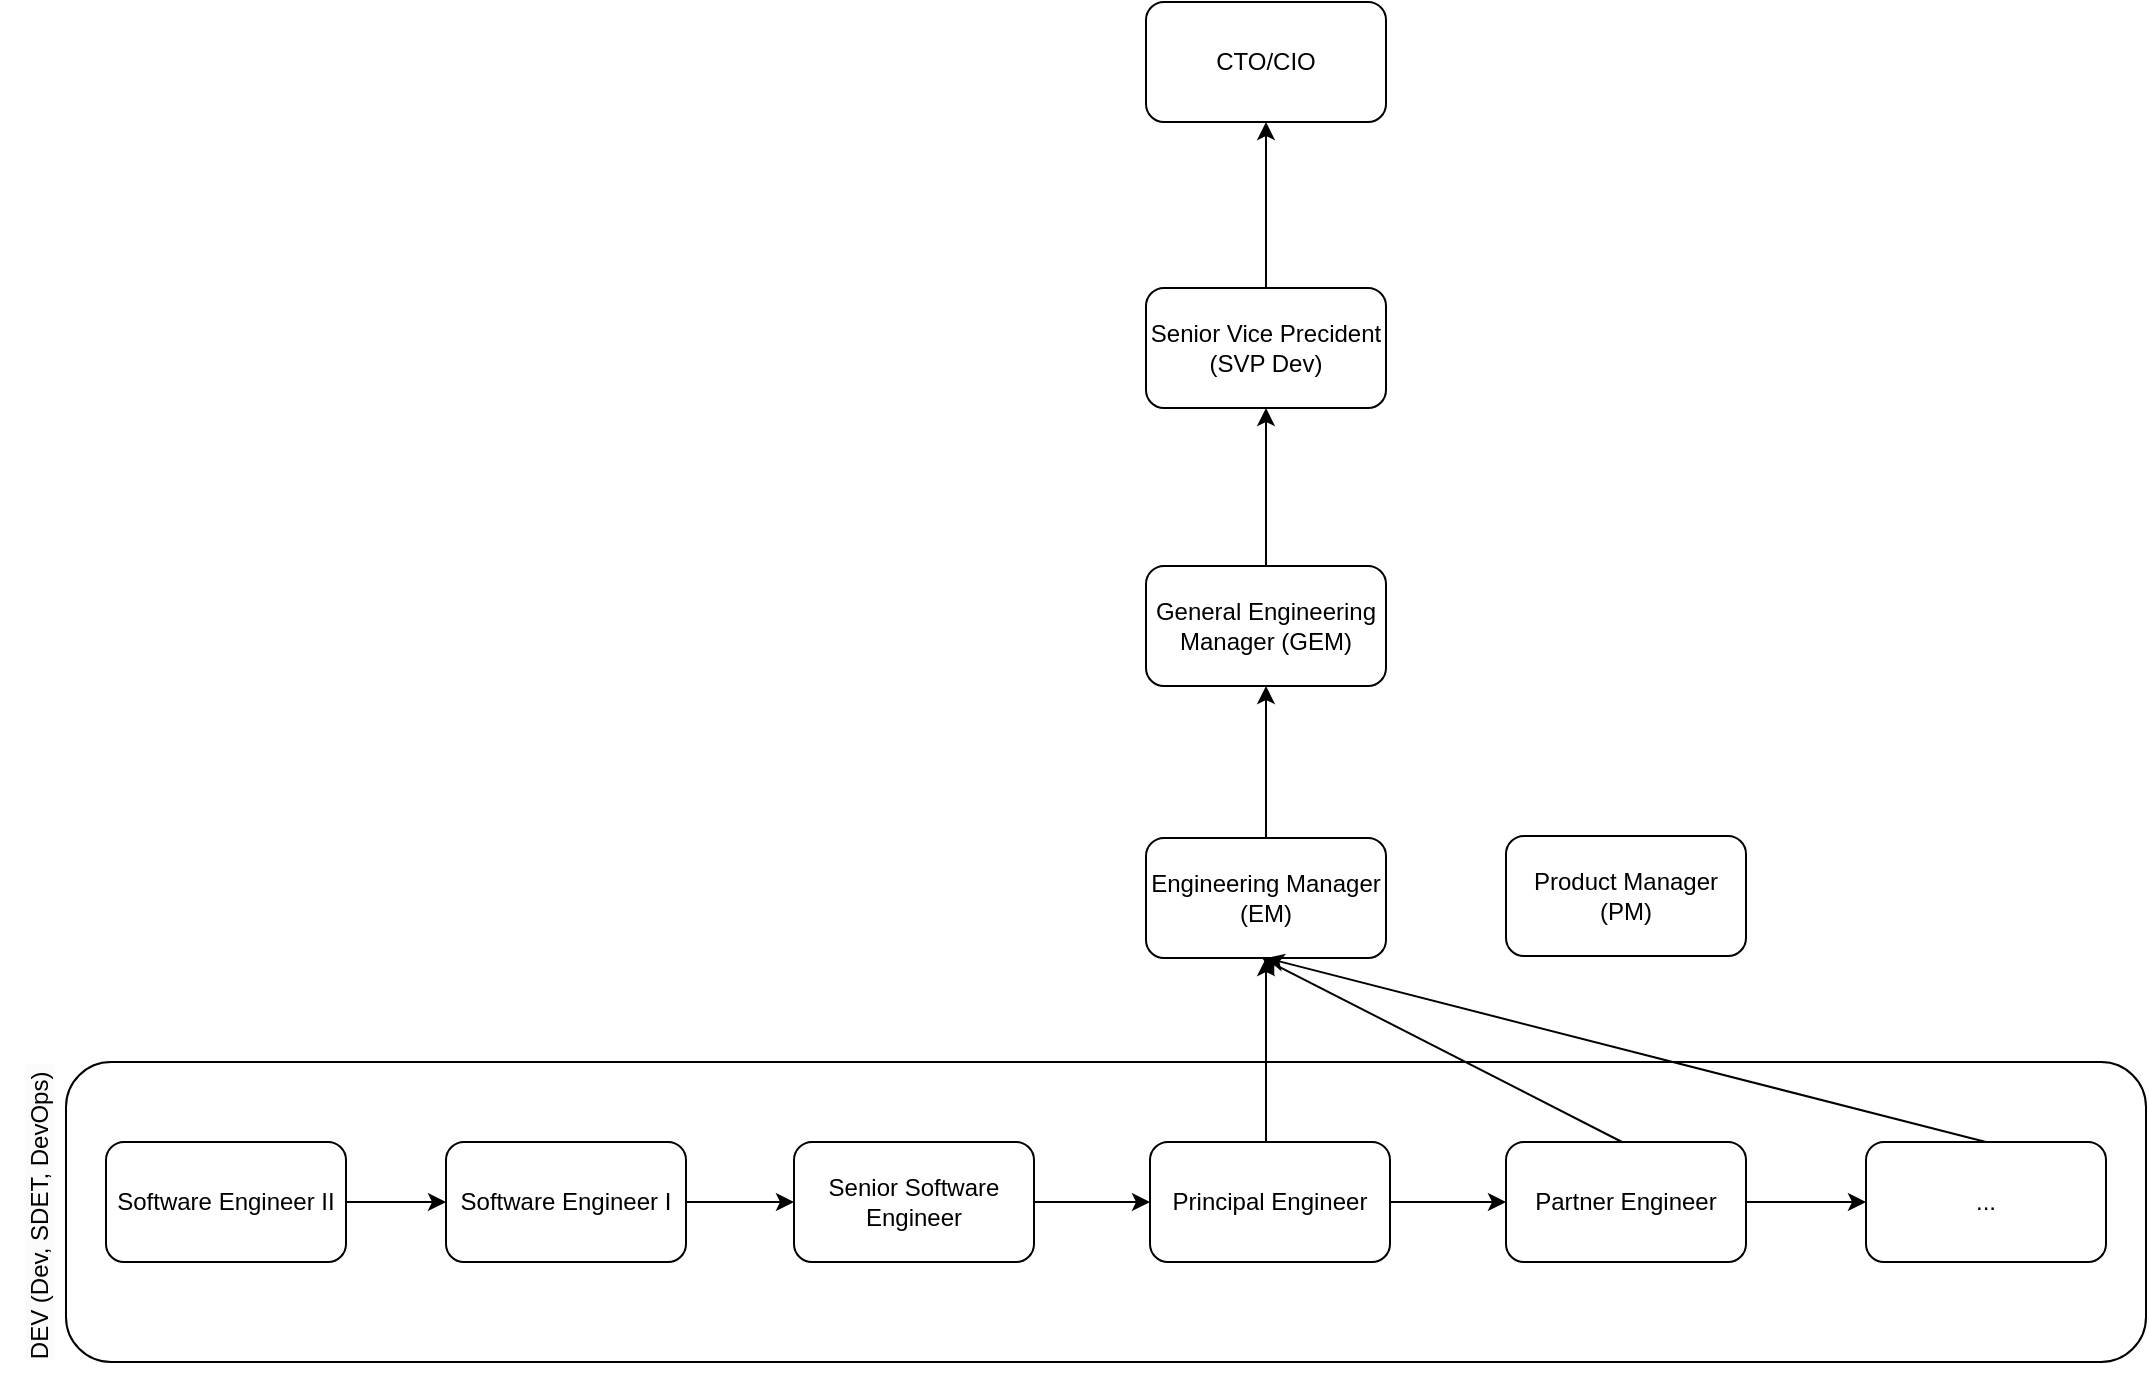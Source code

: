 <mxfile version="23.0.2" type="github">
  <diagram name="Страница — 1" id="P3ecLGZOcrYlWrDNnfcs">
    <mxGraphModel dx="1242" dy="1868" grid="1" gridSize="10" guides="1" tooltips="1" connect="1" arrows="1" fold="1" page="1" pageScale="1" pageWidth="827" pageHeight="1169" math="0" shadow="0">
      <root>
        <mxCell id="0" />
        <mxCell id="1" parent="0" />
        <mxCell id="52N1ftHzn_rj9U5-Bqpi-1" value="" style="rounded=1;whiteSpace=wrap;html=1;" vertex="1" parent="1">
          <mxGeometry x="50" y="520" width="1040" height="150" as="geometry" />
        </mxCell>
        <mxCell id="52N1ftHzn_rj9U5-Bqpi-2" value="Engineering Manager (EM)" style="rounded=1;whiteSpace=wrap;html=1;" vertex="1" parent="1">
          <mxGeometry x="590" y="408" width="120" height="60" as="geometry" />
        </mxCell>
        <mxCell id="52N1ftHzn_rj9U5-Bqpi-4" value="General Engineering Manager (GEM)" style="rounded=1;whiteSpace=wrap;html=1;" vertex="1" parent="1">
          <mxGeometry x="590" y="272" width="120" height="60" as="geometry" />
        </mxCell>
        <mxCell id="52N1ftHzn_rj9U5-Bqpi-5" value="" style="endArrow=classic;html=1;rounded=0;exitX=0.5;exitY=0;exitDx=0;exitDy=0;entryX=0.5;entryY=1;entryDx=0;entryDy=0;" edge="1" parent="1" source="52N1ftHzn_rj9U5-Bqpi-2" target="52N1ftHzn_rj9U5-Bqpi-4">
          <mxGeometry width="50" height="50" relative="1" as="geometry">
            <mxPoint x="920" y="300" as="sourcePoint" />
            <mxPoint x="970" y="250" as="targetPoint" />
          </mxGeometry>
        </mxCell>
        <mxCell id="52N1ftHzn_rj9U5-Bqpi-6" value="Senior Vice Precident (SVP Dev)" style="rounded=1;whiteSpace=wrap;html=1;" vertex="1" parent="1">
          <mxGeometry x="590" y="133" width="120" height="60" as="geometry" />
        </mxCell>
        <mxCell id="52N1ftHzn_rj9U5-Bqpi-7" value="" style="endArrow=classic;html=1;rounded=0;exitX=0.5;exitY=0;exitDx=0;exitDy=0;entryX=0.5;entryY=1;entryDx=0;entryDy=0;" edge="1" parent="1" source="52N1ftHzn_rj9U5-Bqpi-4" target="52N1ftHzn_rj9U5-Bqpi-6">
          <mxGeometry width="50" height="50" relative="1" as="geometry">
            <mxPoint x="920" y="300" as="sourcePoint" />
            <mxPoint x="970" y="250" as="targetPoint" />
          </mxGeometry>
        </mxCell>
        <mxCell id="52N1ftHzn_rj9U5-Bqpi-8" value="CTO/CIO" style="rounded=1;whiteSpace=wrap;html=1;" vertex="1" parent="1">
          <mxGeometry x="590" y="-10" width="120" height="60" as="geometry" />
        </mxCell>
        <mxCell id="52N1ftHzn_rj9U5-Bqpi-9" value="" style="endArrow=classic;html=1;rounded=0;exitX=0.5;exitY=0;exitDx=0;exitDy=0;entryX=0.5;entryY=1;entryDx=0;entryDy=0;" edge="1" parent="1" source="52N1ftHzn_rj9U5-Bqpi-6" target="52N1ftHzn_rj9U5-Bqpi-8">
          <mxGeometry width="50" height="50" relative="1" as="geometry">
            <mxPoint x="920" y="300" as="sourcePoint" />
            <mxPoint x="970" y="250" as="targetPoint" />
          </mxGeometry>
        </mxCell>
        <mxCell id="52N1ftHzn_rj9U5-Bqpi-10" value="Product Manager (PM)" style="rounded=1;whiteSpace=wrap;html=1;" vertex="1" parent="1">
          <mxGeometry x="770" y="407" width="120" height="60" as="geometry" />
        </mxCell>
        <mxCell id="52N1ftHzn_rj9U5-Bqpi-12" value="&lt;span style=&quot;color: rgb(0, 0, 0); font-family: Helvetica; font-size: 12px; font-style: normal; font-variant-ligatures: normal; font-variant-caps: normal; font-weight: 400; letter-spacing: normal; orphans: 2; text-align: center; text-indent: 0px; text-transform: none; widows: 2; word-spacing: 0px; -webkit-text-stroke-width: 0px; background-color: rgb(251, 251, 251); text-decoration-thickness: initial; text-decoration-style: initial; text-decoration-color: initial; float: none; display: inline !important;&quot;&gt;DEV (Dev, SDET, DevOps)&amp;nbsp;&lt;/span&gt;" style="text;html=1;strokeColor=none;fillColor=none;align=center;verticalAlign=middle;whiteSpace=wrap;rounded=0;horizontal=0;" vertex="1" parent="1">
          <mxGeometry x="17" y="505" width="40" height="180" as="geometry" />
        </mxCell>
        <mxCell id="52N1ftHzn_rj9U5-Bqpi-13" value="Software Engineer II" style="rounded=1;whiteSpace=wrap;html=1;" vertex="1" parent="1">
          <mxGeometry x="70" y="560" width="120" height="60" as="geometry" />
        </mxCell>
        <mxCell id="52N1ftHzn_rj9U5-Bqpi-14" value="Software Engineer I" style="rounded=1;whiteSpace=wrap;html=1;" vertex="1" parent="1">
          <mxGeometry x="240" y="560" width="120" height="60" as="geometry" />
        </mxCell>
        <mxCell id="52N1ftHzn_rj9U5-Bqpi-15" value="Senior Software Engineer" style="rounded=1;whiteSpace=wrap;html=1;" vertex="1" parent="1">
          <mxGeometry x="414" y="560" width="120" height="60" as="geometry" />
        </mxCell>
        <mxCell id="52N1ftHzn_rj9U5-Bqpi-16" value="Principal Engineer" style="rounded=1;whiteSpace=wrap;html=1;" vertex="1" parent="1">
          <mxGeometry x="592" y="560" width="120" height="60" as="geometry" />
        </mxCell>
        <mxCell id="52N1ftHzn_rj9U5-Bqpi-19" value="Partner Engineer" style="rounded=1;whiteSpace=wrap;html=1;" vertex="1" parent="1">
          <mxGeometry x="770" y="560" width="120" height="60" as="geometry" />
        </mxCell>
        <mxCell id="52N1ftHzn_rj9U5-Bqpi-20" value="..." style="rounded=1;whiteSpace=wrap;html=1;" vertex="1" parent="1">
          <mxGeometry x="950" y="560" width="120" height="60" as="geometry" />
        </mxCell>
        <mxCell id="52N1ftHzn_rj9U5-Bqpi-21" value="" style="endArrow=classic;html=1;rounded=0;entryX=0.5;entryY=1;entryDx=0;entryDy=0;" edge="1" parent="1" target="52N1ftHzn_rj9U5-Bqpi-2">
          <mxGeometry width="50" height="50" relative="1" as="geometry">
            <mxPoint x="650" y="560" as="sourcePoint" />
            <mxPoint x="560" y="300" as="targetPoint" />
          </mxGeometry>
        </mxCell>
        <mxCell id="52N1ftHzn_rj9U5-Bqpi-22" value="" style="endArrow=classic;html=1;rounded=0;exitX=1;exitY=0.5;exitDx=0;exitDy=0;" edge="1" parent="1" source="52N1ftHzn_rj9U5-Bqpi-13" target="52N1ftHzn_rj9U5-Bqpi-14">
          <mxGeometry width="50" height="50" relative="1" as="geometry">
            <mxPoint x="510" y="470" as="sourcePoint" />
            <mxPoint x="560" y="420" as="targetPoint" />
          </mxGeometry>
        </mxCell>
        <mxCell id="52N1ftHzn_rj9U5-Bqpi-23" value="" style="endArrow=classic;html=1;rounded=0;exitX=1;exitY=0.5;exitDx=0;exitDy=0;entryX=0;entryY=0.5;entryDx=0;entryDy=0;" edge="1" parent="1" source="52N1ftHzn_rj9U5-Bqpi-14" target="52N1ftHzn_rj9U5-Bqpi-15">
          <mxGeometry width="50" height="50" relative="1" as="geometry">
            <mxPoint x="510" y="470" as="sourcePoint" />
            <mxPoint x="560" y="420" as="targetPoint" />
          </mxGeometry>
        </mxCell>
        <mxCell id="52N1ftHzn_rj9U5-Bqpi-24" value="" style="endArrow=classic;html=1;rounded=0;entryX=0;entryY=0.5;entryDx=0;entryDy=0;exitX=1;exitY=0.5;exitDx=0;exitDy=0;" edge="1" parent="1" source="52N1ftHzn_rj9U5-Bqpi-15" target="52N1ftHzn_rj9U5-Bqpi-16">
          <mxGeometry width="50" height="50" relative="1" as="geometry">
            <mxPoint x="540" y="590" as="sourcePoint" />
            <mxPoint x="560" y="420" as="targetPoint" />
          </mxGeometry>
        </mxCell>
        <mxCell id="52N1ftHzn_rj9U5-Bqpi-25" value="" style="endArrow=classic;html=1;rounded=0;entryX=0;entryY=0.5;entryDx=0;entryDy=0;exitX=1;exitY=0.5;exitDx=0;exitDy=0;" edge="1" parent="1" source="52N1ftHzn_rj9U5-Bqpi-16" target="52N1ftHzn_rj9U5-Bqpi-19">
          <mxGeometry width="50" height="50" relative="1" as="geometry">
            <mxPoint x="510" y="470" as="sourcePoint" />
            <mxPoint x="560" y="420" as="targetPoint" />
          </mxGeometry>
        </mxCell>
        <mxCell id="52N1ftHzn_rj9U5-Bqpi-26" value="" style="endArrow=classic;html=1;rounded=0;entryX=0;entryY=0.5;entryDx=0;entryDy=0;" edge="1" parent="1" source="52N1ftHzn_rj9U5-Bqpi-19" target="52N1ftHzn_rj9U5-Bqpi-20">
          <mxGeometry width="50" height="50" relative="1" as="geometry">
            <mxPoint x="510" y="470" as="sourcePoint" />
            <mxPoint x="560" y="420" as="targetPoint" />
          </mxGeometry>
        </mxCell>
        <mxCell id="52N1ftHzn_rj9U5-Bqpi-27" value="" style="endArrow=classic;html=1;rounded=0;exitX=0.5;exitY=0;exitDx=0;exitDy=0;entryX=0.5;entryY=1;entryDx=0;entryDy=0;" edge="1" parent="1">
          <mxGeometry width="50" height="50" relative="1" as="geometry">
            <mxPoint x="828" y="560" as="sourcePoint" />
            <mxPoint x="648" y="468" as="targetPoint" />
          </mxGeometry>
        </mxCell>
        <mxCell id="52N1ftHzn_rj9U5-Bqpi-28" value="" style="endArrow=classic;html=1;rounded=0;exitX=0.5;exitY=0;exitDx=0;exitDy=0;entryX=0.5;entryY=1;entryDx=0;entryDy=0;" edge="1" parent="1" source="52N1ftHzn_rj9U5-Bqpi-20" target="52N1ftHzn_rj9U5-Bqpi-2">
          <mxGeometry width="50" height="50" relative="1" as="geometry">
            <mxPoint x="720" y="440" as="sourcePoint" />
            <mxPoint x="770" y="390" as="targetPoint" />
          </mxGeometry>
        </mxCell>
      </root>
    </mxGraphModel>
  </diagram>
</mxfile>
